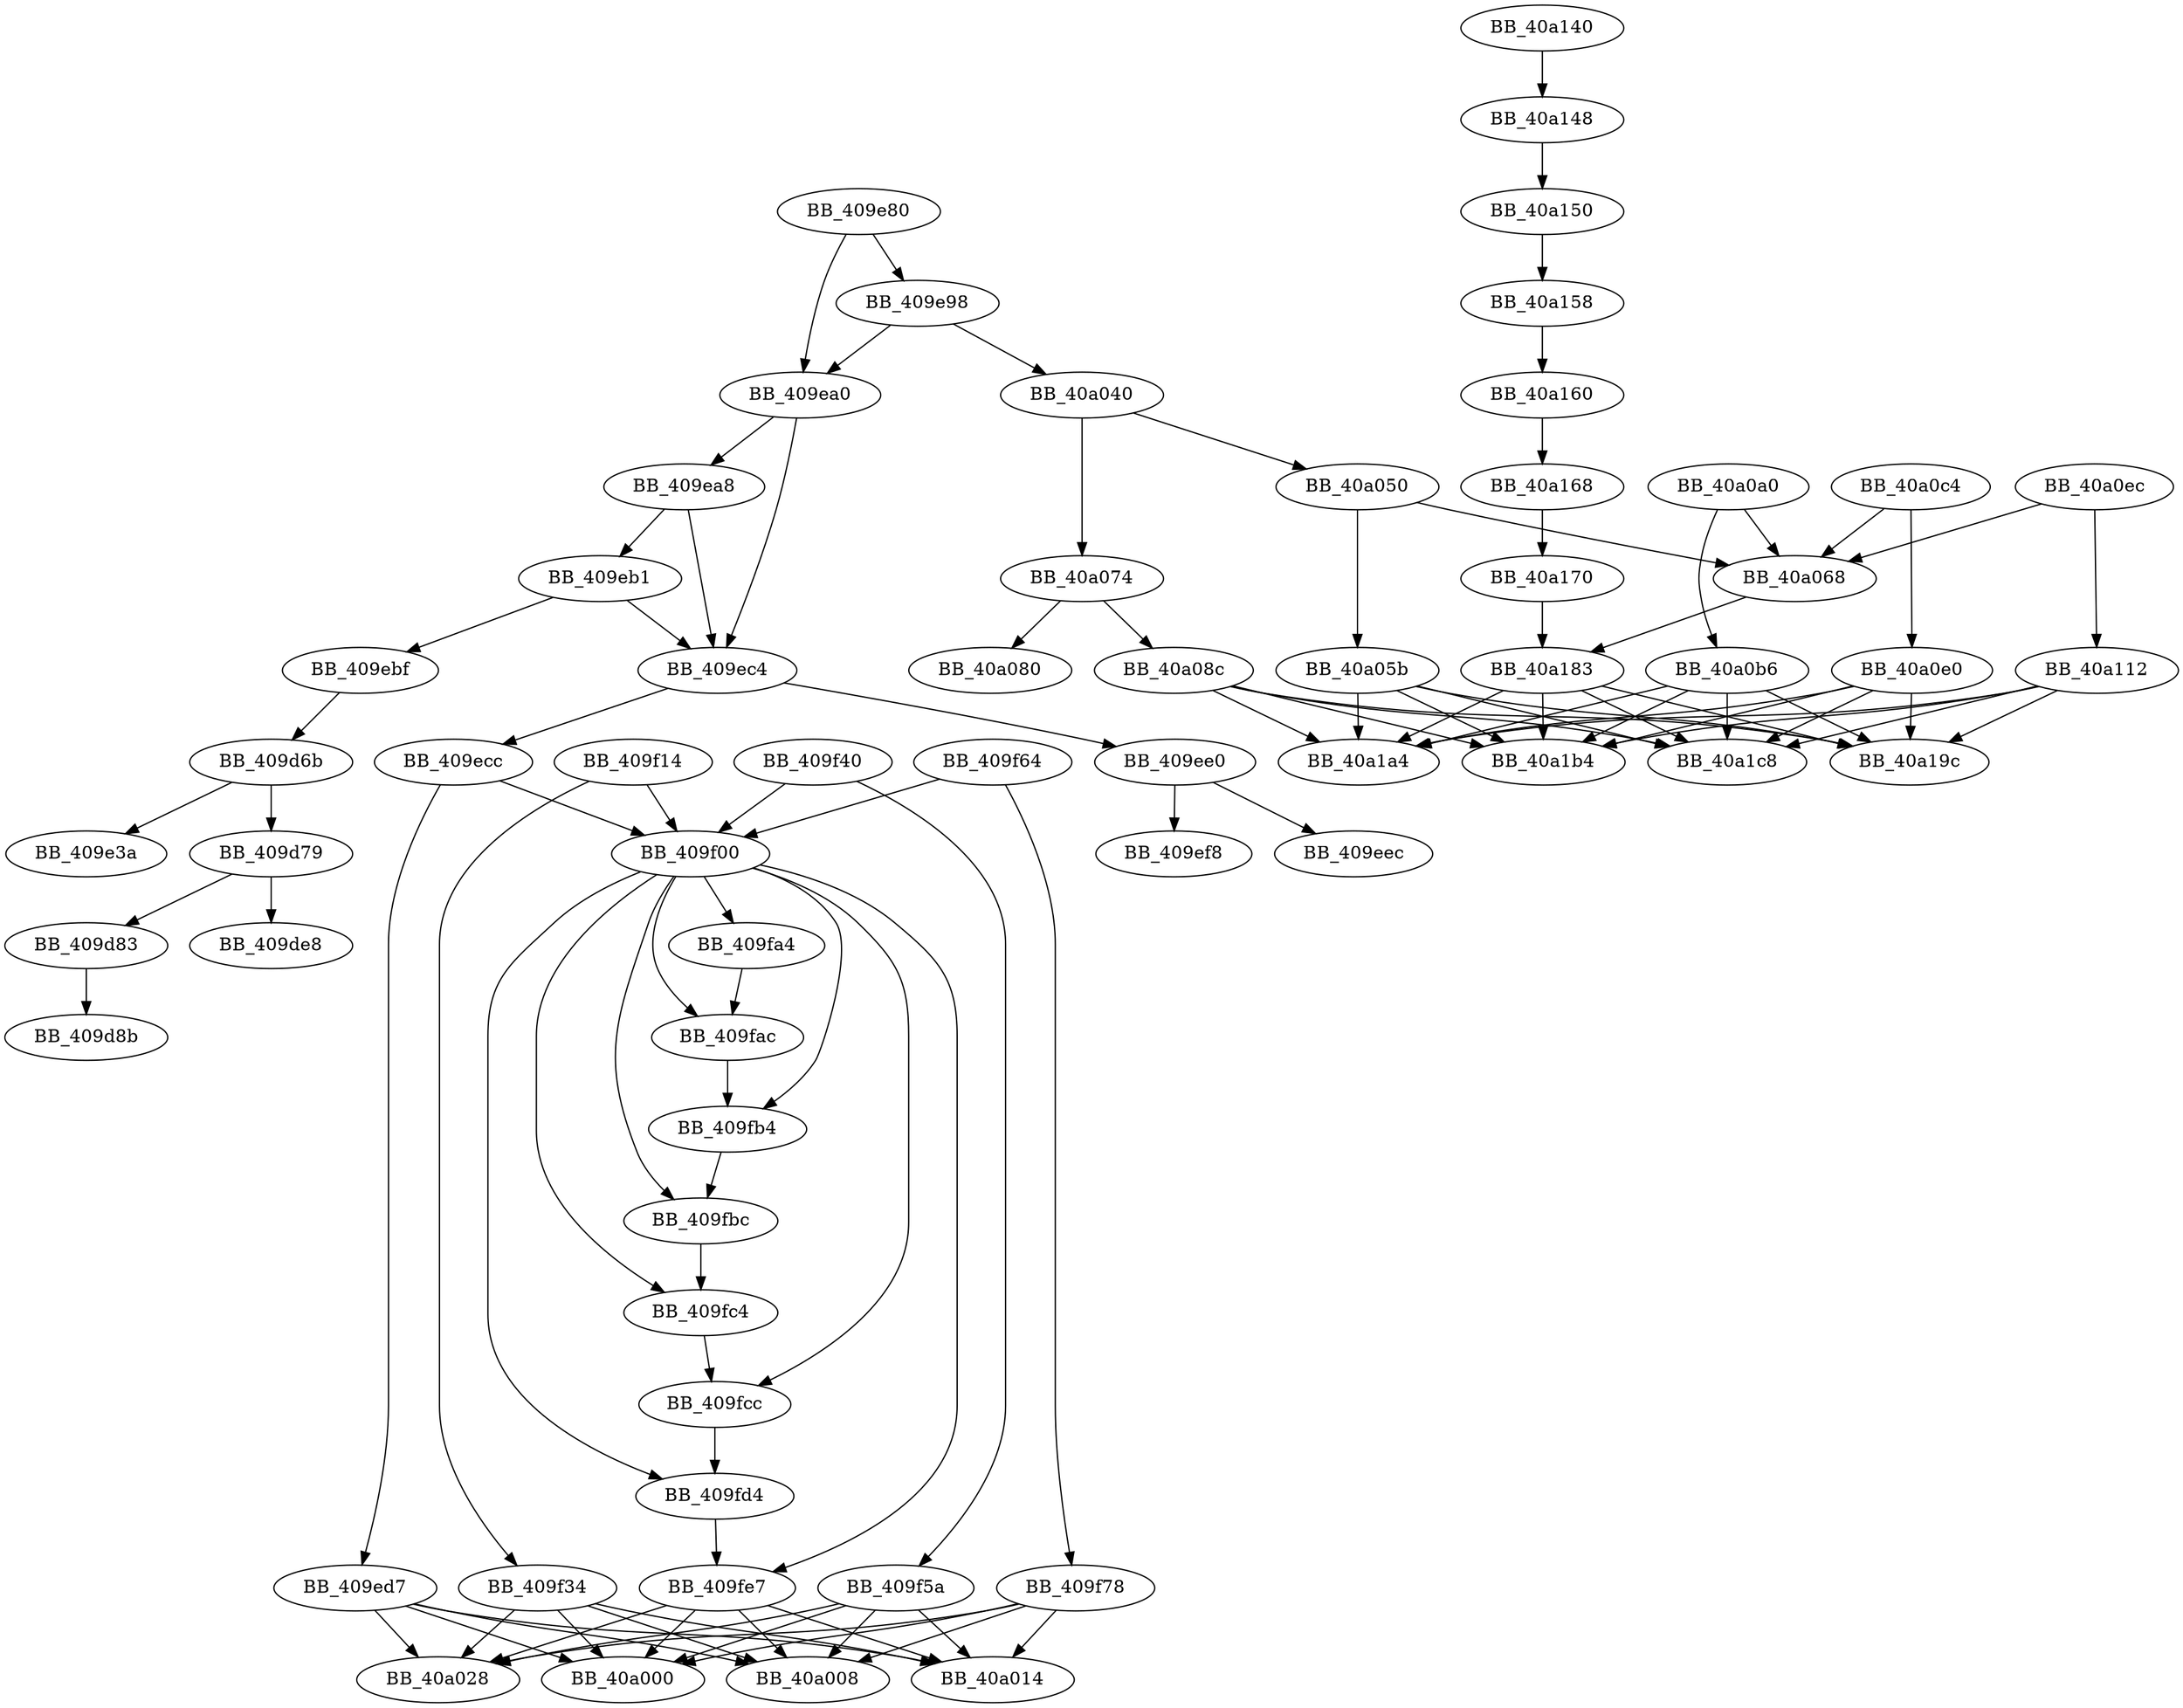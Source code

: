 DiGraph _memcpy_0{
BB_409d6b->BB_409d79
BB_409d6b->BB_409e3a
BB_409d79->BB_409d83
BB_409d79->BB_409de8
BB_409d83->BB_409d8b
BB_409e80->BB_409e98
BB_409e80->BB_409ea0
BB_409e98->BB_409ea0
BB_409e98->BB_40a040
BB_409ea0->BB_409ea8
BB_409ea0->BB_409ec4
BB_409ea8->BB_409eb1
BB_409ea8->BB_409ec4
BB_409eb1->BB_409ebf
BB_409eb1->BB_409ec4
BB_409ebf->BB_409d6b
BB_409ec4->BB_409ecc
BB_409ec4->BB_409ee0
BB_409ecc->BB_409ed7
BB_409ecc->BB_409f00
BB_409ed7->BB_40a000
BB_409ed7->BB_40a008
BB_409ed7->BB_40a014
BB_409ed7->BB_40a028
BB_409ee0->BB_409eec
BB_409ee0->BB_409ef8
BB_409f00->BB_409fa4
BB_409f00->BB_409fac
BB_409f00->BB_409fb4
BB_409f00->BB_409fbc
BB_409f00->BB_409fc4
BB_409f00->BB_409fcc
BB_409f00->BB_409fd4
BB_409f00->BB_409fe7
BB_409f14->BB_409f00
BB_409f14->BB_409f34
BB_409f34->BB_40a000
BB_409f34->BB_40a008
BB_409f34->BB_40a014
BB_409f34->BB_40a028
BB_409f40->BB_409f00
BB_409f40->BB_409f5a
BB_409f5a->BB_40a000
BB_409f5a->BB_40a008
BB_409f5a->BB_40a014
BB_409f5a->BB_40a028
BB_409f64->BB_409f00
BB_409f64->BB_409f78
BB_409f78->BB_40a000
BB_409f78->BB_40a008
BB_409f78->BB_40a014
BB_409f78->BB_40a028
BB_409fa4->BB_409fac
BB_409fac->BB_409fb4
BB_409fb4->BB_409fbc
BB_409fbc->BB_409fc4
BB_409fc4->BB_409fcc
BB_409fcc->BB_409fd4
BB_409fd4->BB_409fe7
BB_409fe7->BB_40a000
BB_409fe7->BB_40a008
BB_409fe7->BB_40a014
BB_409fe7->BB_40a028
BB_40a040->BB_40a050
BB_40a040->BB_40a074
BB_40a050->BB_40a05b
BB_40a050->BB_40a068
BB_40a05b->BB_40a19c
BB_40a05b->BB_40a1a4
BB_40a05b->BB_40a1b4
BB_40a05b->BB_40a1c8
BB_40a068->BB_40a183
BB_40a074->BB_40a080
BB_40a074->BB_40a08c
BB_40a08c->BB_40a19c
BB_40a08c->BB_40a1a4
BB_40a08c->BB_40a1b4
BB_40a08c->BB_40a1c8
BB_40a0a0->BB_40a068
BB_40a0a0->BB_40a0b6
BB_40a0b6->BB_40a19c
BB_40a0b6->BB_40a1a4
BB_40a0b6->BB_40a1b4
BB_40a0b6->BB_40a1c8
BB_40a0c4->BB_40a068
BB_40a0c4->BB_40a0e0
BB_40a0e0->BB_40a19c
BB_40a0e0->BB_40a1a4
BB_40a0e0->BB_40a1b4
BB_40a0e0->BB_40a1c8
BB_40a0ec->BB_40a068
BB_40a0ec->BB_40a112
BB_40a112->BB_40a19c
BB_40a112->BB_40a1a4
BB_40a112->BB_40a1b4
BB_40a112->BB_40a1c8
BB_40a140->BB_40a148
BB_40a148->BB_40a150
BB_40a150->BB_40a158
BB_40a158->BB_40a160
BB_40a160->BB_40a168
BB_40a168->BB_40a170
BB_40a170->BB_40a183
BB_40a183->BB_40a19c
BB_40a183->BB_40a1a4
BB_40a183->BB_40a1b4
BB_40a183->BB_40a1c8
}
